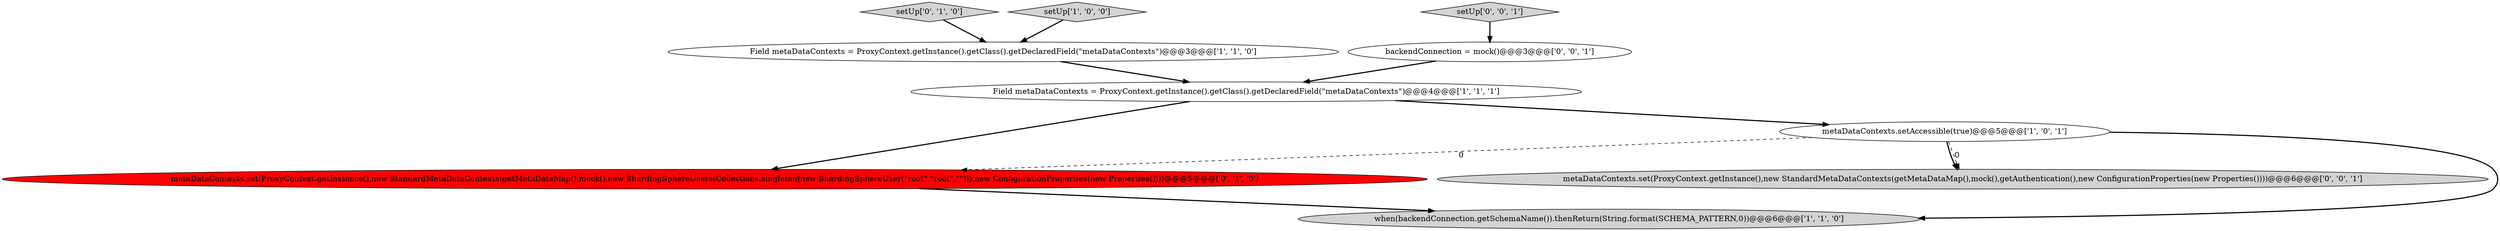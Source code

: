 digraph {
0 [style = filled, label = "when(backendConnection.getSchemaName()).thenReturn(String.format(SCHEMA_PATTERN,0))@@@6@@@['1', '1', '0']", fillcolor = lightgray, shape = ellipse image = "AAA0AAABBB1BBB"];
1 [style = filled, label = "Field metaDataContexts = ProxyContext.getInstance().getClass().getDeclaredField(\"metaDataContexts\")@@@4@@@['1', '1', '1']", fillcolor = white, shape = ellipse image = "AAA0AAABBB1BBB"];
8 [style = filled, label = "setUp['0', '0', '1']", fillcolor = lightgray, shape = diamond image = "AAA0AAABBB3BBB"];
6 [style = filled, label = "setUp['0', '1', '0']", fillcolor = lightgray, shape = diamond image = "AAA0AAABBB2BBB"];
4 [style = filled, label = "metaDataContexts.setAccessible(true)@@@5@@@['1', '0', '1']", fillcolor = white, shape = ellipse image = "AAA0AAABBB1BBB"];
5 [style = filled, label = "metaDataContexts.set(ProxyContext.getInstance(),new StandardMetaDataContexts(getMetaDataMap(),mock(),new ShardingSphereUsers(Collections.singleton(new ShardingSphereUser(\"root\",\"root\",\"\"))),new ConfigurationProperties(new Properties())))@@@5@@@['0', '1', '0']", fillcolor = red, shape = ellipse image = "AAA1AAABBB2BBB"];
2 [style = filled, label = "Field metaDataContexts = ProxyContext.getInstance().getClass().getDeclaredField(\"metaDataContexts\")@@@3@@@['1', '1', '0']", fillcolor = white, shape = ellipse image = "AAA0AAABBB1BBB"];
7 [style = filled, label = "backendConnection = mock()@@@3@@@['0', '0', '1']", fillcolor = white, shape = ellipse image = "AAA0AAABBB3BBB"];
3 [style = filled, label = "setUp['1', '0', '0']", fillcolor = lightgray, shape = diamond image = "AAA0AAABBB1BBB"];
9 [style = filled, label = "metaDataContexts.set(ProxyContext.getInstance(),new StandardMetaDataContexts(getMetaDataMap(),mock(),getAuthentication(),new ConfigurationProperties(new Properties())))@@@6@@@['0', '0', '1']", fillcolor = lightgray, shape = ellipse image = "AAA0AAABBB3BBB"];
1->5 [style = bold, label=""];
4->5 [style = dashed, label="0"];
4->9 [style = bold, label=""];
4->9 [style = dashed, label="0"];
1->4 [style = bold, label=""];
7->1 [style = bold, label=""];
3->2 [style = bold, label=""];
5->0 [style = bold, label=""];
2->1 [style = bold, label=""];
8->7 [style = bold, label=""];
4->0 [style = bold, label=""];
6->2 [style = bold, label=""];
}
